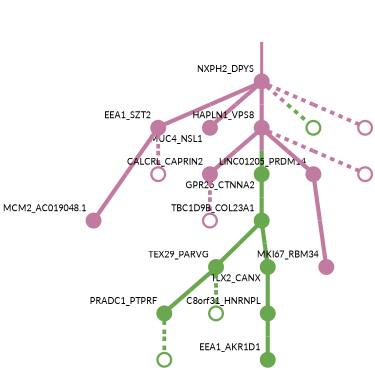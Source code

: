 strict digraph  {
graph[splines=false]; nodesep=0.7; rankdir=TB; ranksep=0.6; forcelabels=true; dpi=600; size=2.5;
0 [color="#c27ba0ff", fillcolor="#c27ba0ff", fixedsize=true, fontname=Lato, fontsize="12pt", height="0.25", label="", penwidth=3, shape=circle, style=filled, xlabel=NXPH2_DPYS];
6 [color="#c27ba0ff", fillcolor="#c27ba0ff", fixedsize=true, fontname=Lato, fontsize="12pt", height="0.25", label="", penwidth=3, shape=circle, style=filled, xlabel=EEA1_SZT2];
11 [color="#c27ba0ff", fillcolor="#c27ba0ff", fixedsize=true, fontname=Lato, fontsize="12pt", height="0.25", label="", penwidth=3, shape=circle, style=filled, xlabel=MUC4_NSL1];
13 [color="#c27ba0ff", fillcolor="#c27ba0ff", fixedsize=true, fontname=Lato, fontsize="12pt", height="0.25", label="", penwidth=3, shape=circle, style=filled, xlabel=HAPLN1_VPS8];
15 [color="#6aa84fff", fillcolor="#6aa84fff", fixedsize=true, fontname=Lato, fontsize="12pt", height="0.25", label="", penwidth=3, shape=circle, style=solid, xlabel=""];
18 [color="#c27ba0ff", fillcolor="#c27ba0ff", fixedsize=true, fontname=Lato, fontsize="12pt", height="0.25", label="", penwidth=3, shape=circle, style=solid, xlabel=""];
1 [color="#c27ba0ff", fillcolor="#c27ba0ff", fixedsize=true, fontname=Lato, fontsize="12pt", height="0.25", label="", penwidth=3, shape=circle, style=filled, xlabel=CALCRL_CAPRIN2];
19 [color="#c27ba0ff", fillcolor="#c27ba0ff", fixedsize=true, fontname=Lato, fontsize="12pt", height="0.25", label="", penwidth=3, shape=circle, style=solid, xlabel=""];
4 [color="#6aa84fff", fillcolor="#6aa84fff", fixedsize=true, fontname=Lato, fontsize="12pt", height="0.25", label="", penwidth=3, shape=circle, style=filled, xlabel=GPR26_CTNNA2];
14 [color="#6aa84fff", fillcolor="#6aa84fff", fixedsize=true, fontname=Lato, fontsize="12pt", height="0.25", label="", penwidth=3, shape=circle, style=filled, xlabel=TBC1D9B_COL23A1];
5 [color="#c27ba0ff", fillcolor="#c27ba0ff", fixedsize=true, fontname=Lato, fontsize="12pt", height="0.25", label="", penwidth=3, shape=circle, style=filled, xlabel=LINC01205_PRDM14];
3 [color="#c27ba0ff", fillcolor="#c27ba0ff", fixedsize=true, fontname=Lato, fontsize="12pt", height="0.25", label="", penwidth=3, shape=circle, style=filled, xlabel=MKI67_RBM34];
2 [color="#c27ba0ff", fillcolor="#c27ba0ff", fixedsize=true, fontname=Lato, fontsize="12pt", height="0.25", label="", penwidth=3, shape=circle, style=filled, xlabel="MCM2_AC019048.1"];
20 [color="#c27ba0ff", fillcolor="#c27ba0ff", fixedsize=true, fontname=Lato, fontsize="12pt", height="0.25", label="", penwidth=3, shape=circle, style=solid, xlabel=""];
7 [color="#6aa84fff", fillcolor="#6aa84fff", fixedsize=true, fontname=Lato, fontsize="12pt", height="0.25", label="", penwidth=3, shape=circle, style=filled, xlabel=PRADC1_PTPRF];
16 [color="#6aa84fff", fillcolor="#6aa84fff", fixedsize=true, fontname=Lato, fontsize="12pt", height="0.25", label="", penwidth=3, shape=circle, style=solid, xlabel=""];
9 [color="#6aa84fff", fillcolor="#6aa84fff", fixedsize=true, fontname=Lato, fontsize="12pt", height="0.25", label="", penwidth=3, shape=circle, style=filled, xlabel=TEX29_PARVG];
17 [color="#6aa84fff", fillcolor="#6aa84fff", fixedsize=true, fontname=Lato, fontsize="12pt", height="0.25", label="", penwidth=3, shape=circle, style=solid, xlabel=""];
10 [color="#6aa84fff", fillcolor="#6aa84fff", fixedsize=true, fontname=Lato, fontsize="12pt", height="0.25", label="", penwidth=3, shape=circle, style=filled, xlabel=C8orf31_HNRNPL];
8 [color="#6aa84fff", fillcolor="#6aa84fff", fixedsize=true, fontname=Lato, fontsize="12pt", height="0.25", label="", penwidth=3, shape=circle, style=filled, xlabel=EEA1_AKR1D1];
12 [color="#6aa84fff", fillcolor="#6aa84fff", fixedsize=true, fontname=Lato, fontsize="12pt", height="0.25", label="", penwidth=3, shape=circle, style=filled, xlabel=TLX2_CANX];
21 [color="#c27ba0ff", fillcolor="#c27ba0ff", fixedsize=true, fontname=Lato, fontsize="12pt", height="0.25", label="", penwidth=3, shape=circle, style=solid, xlabel=""];
normal [label="", penwidth=3, style=invis, xlabel=NXPH2_DPYS];
0 -> 6  [arrowsize=0, color="#c27ba0ff;0.5:#c27ba0ff", minlen="1.0", penwidth="5.5", style=solid];
0 -> 11  [arrowsize=0, color="#c27ba0ff;0.5:#c27ba0ff", minlen="1.0", penwidth="5.5", style=solid];
0 -> 13  [arrowsize=0, color="#c27ba0ff;0.5:#c27ba0ff", minlen="1.0", penwidth="5.5", style=solid];
0 -> 15  [arrowsize=0, color="#c27ba0ff;0.5:#6aa84fff", minlen="1.0704225301742554", penwidth=5, style=dashed];
0 -> 18  [arrowsize=0, color="#c27ba0ff;0.5:#c27ba0ff", minlen="1.0704225301742554", penwidth=5, style=dashed];
6 -> 2  [arrowsize=0, color="#c27ba0ff;0.5:#c27ba0ff", minlen="2.380281686782837", penwidth="5.5", style=solid];
6 -> 20  [arrowsize=0, color="#c27ba0ff;0.5:#c27ba0ff", minlen="1.0704225301742554", penwidth=5, style=dashed];
13 -> 1  [arrowsize=0, color="#c27ba0ff;0.5:#c27ba0ff", minlen="1.0", penwidth="5.5", style=solid];
13 -> 4  [arrowsize=0, color="#c27ba0ff;0.5:#6aa84fff", minlen="1.8450703620910645", penwidth="5.5", style=solid];
13 -> 5  [arrowsize=0, color="#c27ba0ff;0.5:#c27ba0ff", minlen="1.7605633735656738", penwidth="5.5", style=solid];
13 -> 21  [arrowsize=0, color="#c27ba0ff;0.5:#c27ba0ff", minlen="1.0704225301742554", penwidth=5, style=dashed];
1 -> 19  [arrowsize=0, color="#c27ba0ff;0.5:#c27ba0ff", minlen="1.0704225301742554", penwidth=5, style=dashed];
4 -> 14  [arrowsize=0, color="#6aa84fff;0.5:#6aa84fff", minlen="1.1408450603485107", penwidth="5.5", style=solid];
14 -> 9  [arrowsize=0, color="#6aa84fff;0.5:#6aa84fff", minlen="1.366197109222412", penwidth="5.5", style=solid];
14 -> 12  [arrowsize=0, color="#6aa84fff;0.5:#6aa84fff", minlen="1.2253520488739014", penwidth="5.5", style=solid];
5 -> 3  [arrowsize=0, color="#c27ba0ff;0.5:#c27ba0ff", minlen="2.070422649383545", penwidth="5.5", style=solid];
7 -> 16  [arrowsize=0, color="#6aa84fff;0.5:#6aa84fff", minlen="1.0704225301742554", penwidth=5, style=dashed];
9 -> 7  [arrowsize=0, color="#6aa84fff;0.5:#6aa84fff", minlen="1.4788732528686523", penwidth="5.5", style=solid];
9 -> 17  [arrowsize=0, color="#6aa84fff;0.5:#6aa84fff", minlen="1.0704225301742554", penwidth=5, style=dashed];
10 -> 8  [arrowsize=0, color="#6aa84fff;0.5:#6aa84fff", minlen="1.4225351810455322", penwidth="5.5", style=solid];
12 -> 10  [arrowsize=0, color="#6aa84fff;0.5:#6aa84fff", minlen="1.3380281925201416", penwidth="5.5", style=solid];
normal -> 0  [arrowsize=0, color="#c27ba0ff", label="", penwidth=4, style=solid];
}
